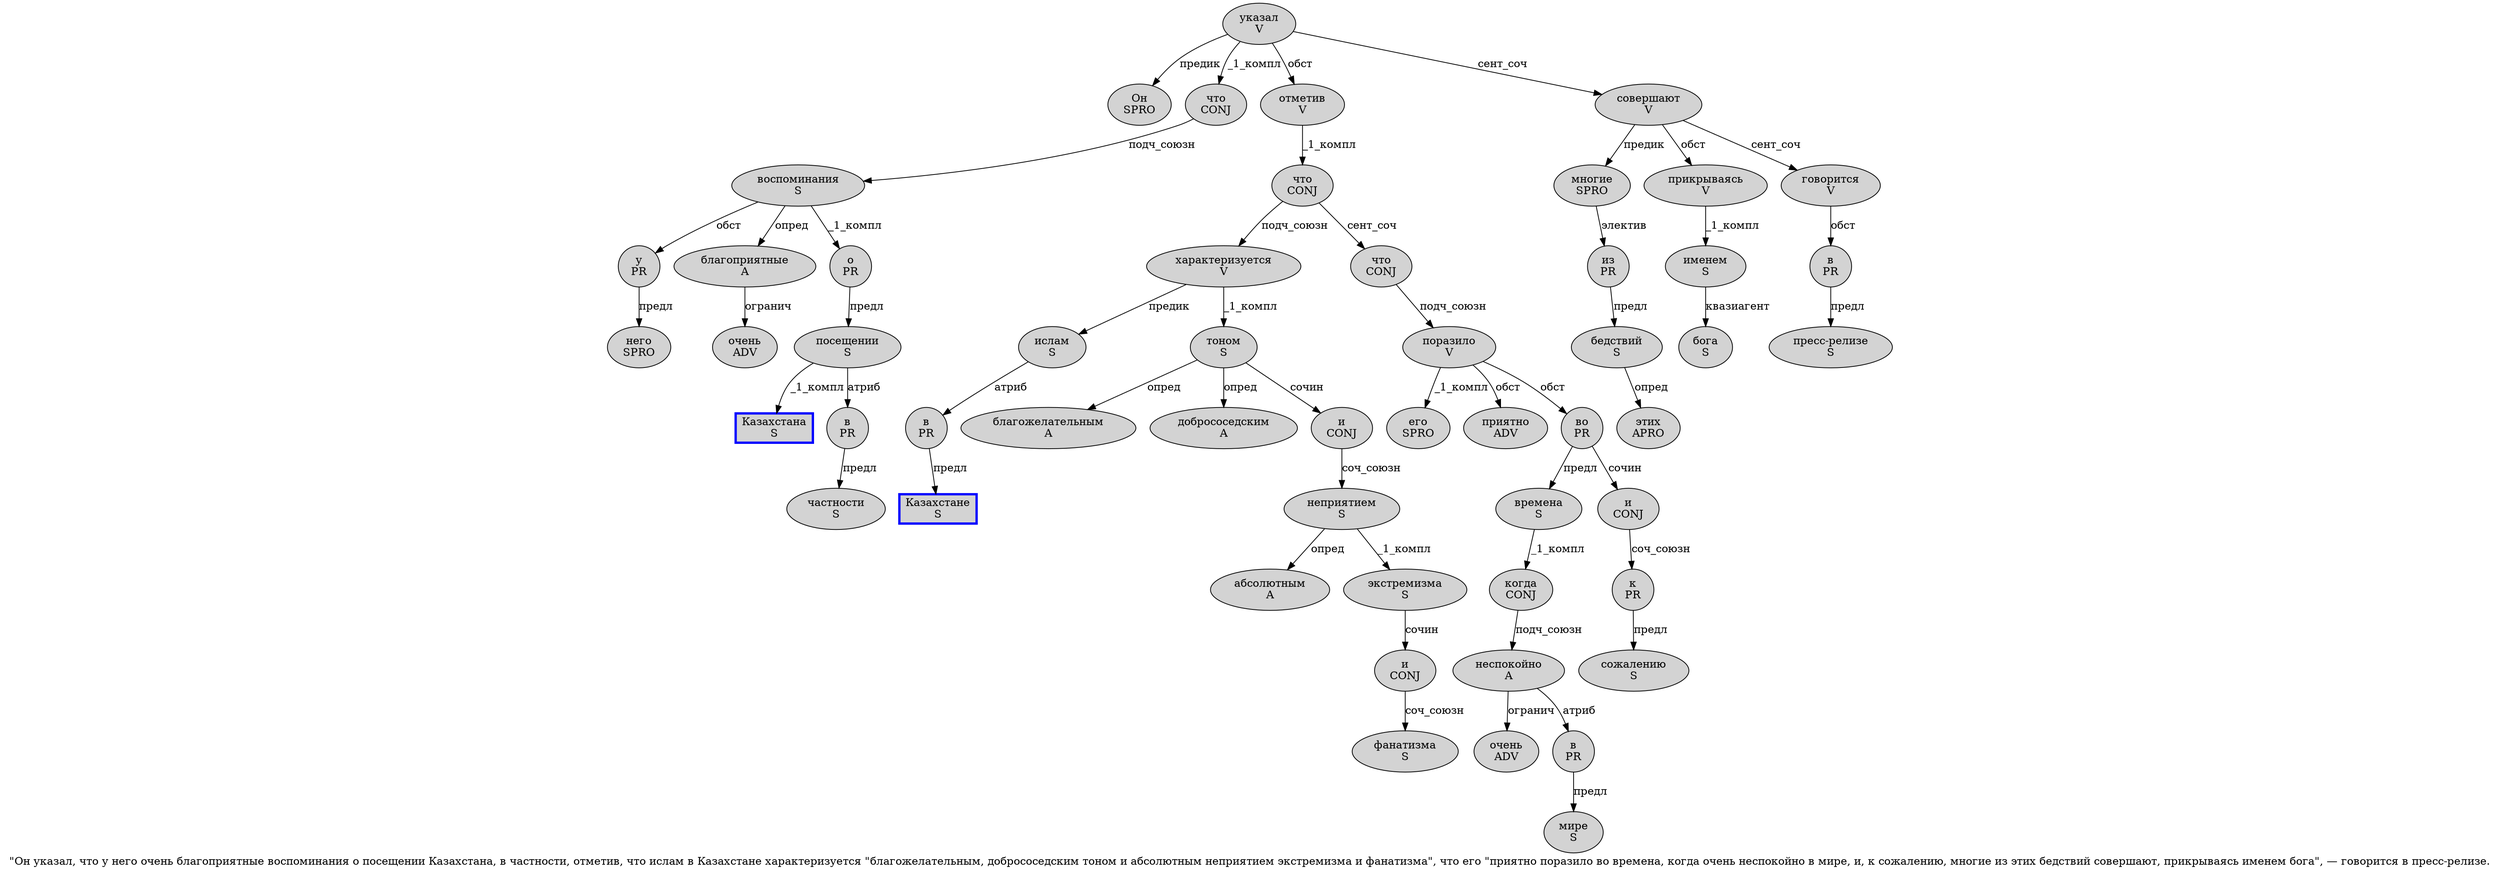 digraph SENTENCE_772 {
	graph [label="\"Он указал, что у него очень благоприятные воспоминания о посещении Казахстана, в частности, отметив, что ислам в Казахстане характеризуется \"благожелательным, добрососедским тоном и абсолютным неприятием экстремизма и фанатизма\", что его \"приятно поразило во времена, когда очень неспокойно в мире, и, к сожалению, многие из этих бедствий совершают, прикрываясь именем бога\", — говорится в пресс-релизе."]
	node [style=filled]
		1 [label="Он
SPRO" color="" fillcolor=lightgray penwidth=1 shape=ellipse]
		2 [label="указал
V" color="" fillcolor=lightgray penwidth=1 shape=ellipse]
		4 [label="что
CONJ" color="" fillcolor=lightgray penwidth=1 shape=ellipse]
		5 [label="у
PR" color="" fillcolor=lightgray penwidth=1 shape=ellipse]
		6 [label="него
SPRO" color="" fillcolor=lightgray penwidth=1 shape=ellipse]
		7 [label="очень
ADV" color="" fillcolor=lightgray penwidth=1 shape=ellipse]
		8 [label="благоприятные
A" color="" fillcolor=lightgray penwidth=1 shape=ellipse]
		9 [label="воспоминания
S" color="" fillcolor=lightgray penwidth=1 shape=ellipse]
		10 [label="о
PR" color="" fillcolor=lightgray penwidth=1 shape=ellipse]
		11 [label="посещении
S" color="" fillcolor=lightgray penwidth=1 shape=ellipse]
		12 [label="Казахстана
S" color=blue fillcolor=lightgray penwidth=3 shape=box]
		14 [label="в
PR" color="" fillcolor=lightgray penwidth=1 shape=ellipse]
		15 [label="частности
S" color="" fillcolor=lightgray penwidth=1 shape=ellipse]
		17 [label="отметив
V" color="" fillcolor=lightgray penwidth=1 shape=ellipse]
		19 [label="что
CONJ" color="" fillcolor=lightgray penwidth=1 shape=ellipse]
		20 [label="ислам
S" color="" fillcolor=lightgray penwidth=1 shape=ellipse]
		21 [label="в
PR" color="" fillcolor=lightgray penwidth=1 shape=ellipse]
		22 [label="Казахстане
S" color=blue fillcolor=lightgray penwidth=3 shape=box]
		23 [label="характеризуется
V" color="" fillcolor=lightgray penwidth=1 shape=ellipse]
		25 [label="благожелательным
A" color="" fillcolor=lightgray penwidth=1 shape=ellipse]
		27 [label="добрососедским
A" color="" fillcolor=lightgray penwidth=1 shape=ellipse]
		28 [label="тоном
S" color="" fillcolor=lightgray penwidth=1 shape=ellipse]
		29 [label="и
CONJ" color="" fillcolor=lightgray penwidth=1 shape=ellipse]
		30 [label="абсолютным
A" color="" fillcolor=lightgray penwidth=1 shape=ellipse]
		31 [label="неприятием
S" color="" fillcolor=lightgray penwidth=1 shape=ellipse]
		32 [label="экстремизма
S" color="" fillcolor=lightgray penwidth=1 shape=ellipse]
		33 [label="и
CONJ" color="" fillcolor=lightgray penwidth=1 shape=ellipse]
		34 [label="фанатизма
S" color="" fillcolor=lightgray penwidth=1 shape=ellipse]
		37 [label="что
CONJ" color="" fillcolor=lightgray penwidth=1 shape=ellipse]
		38 [label="его
SPRO" color="" fillcolor=lightgray penwidth=1 shape=ellipse]
		40 [label="приятно
ADV" color="" fillcolor=lightgray penwidth=1 shape=ellipse]
		41 [label="поразило
V" color="" fillcolor=lightgray penwidth=1 shape=ellipse]
		42 [label="во
PR" color="" fillcolor=lightgray penwidth=1 shape=ellipse]
		43 [label="времена
S" color="" fillcolor=lightgray penwidth=1 shape=ellipse]
		45 [label="когда
CONJ" color="" fillcolor=lightgray penwidth=1 shape=ellipse]
		46 [label="очень
ADV" color="" fillcolor=lightgray penwidth=1 shape=ellipse]
		47 [label="неспокойно
A" color="" fillcolor=lightgray penwidth=1 shape=ellipse]
		48 [label="в
PR" color="" fillcolor=lightgray penwidth=1 shape=ellipse]
		49 [label="мире
S" color="" fillcolor=lightgray penwidth=1 shape=ellipse]
		51 [label="и
CONJ" color="" fillcolor=lightgray penwidth=1 shape=ellipse]
		53 [label="к
PR" color="" fillcolor=lightgray penwidth=1 shape=ellipse]
		54 [label="сожалению
S" color="" fillcolor=lightgray penwidth=1 shape=ellipse]
		56 [label="многие
SPRO" color="" fillcolor=lightgray penwidth=1 shape=ellipse]
		57 [label="из
PR" color="" fillcolor=lightgray penwidth=1 shape=ellipse]
		58 [label="этих
APRO" color="" fillcolor=lightgray penwidth=1 shape=ellipse]
		59 [label="бедствий
S" color="" fillcolor=lightgray penwidth=1 shape=ellipse]
		60 [label="совершают
V" color="" fillcolor=lightgray penwidth=1 shape=ellipse]
		62 [label="прикрываясь
V" color="" fillcolor=lightgray penwidth=1 shape=ellipse]
		63 [label="именем
S" color="" fillcolor=lightgray penwidth=1 shape=ellipse]
		64 [label="бога
S" color="" fillcolor=lightgray penwidth=1 shape=ellipse]
		68 [label="говорится
V" color="" fillcolor=lightgray penwidth=1 shape=ellipse]
		69 [label="в
PR" color="" fillcolor=lightgray penwidth=1 shape=ellipse]
		70 [label="пресс-релизе
S" color="" fillcolor=lightgray penwidth=1 shape=ellipse]
			45 -> 47 [label="подч_союзн"]
			41 -> 38 [label="_1_компл"]
			41 -> 40 [label="обст"]
			41 -> 42 [label="обст"]
			69 -> 70 [label="предл"]
			37 -> 41 [label="подч_союзн"]
			48 -> 49 [label="предл"]
			43 -> 45 [label="_1_компл"]
			8 -> 7 [label="огранич"]
			62 -> 63 [label="_1_компл"]
			68 -> 69 [label="обст"]
			20 -> 21 [label="атриб"]
			5 -> 6 [label="предл"]
			19 -> 23 [label="подч_союзн"]
			19 -> 37 [label="сент_соч"]
			11 -> 12 [label="_1_компл"]
			11 -> 14 [label="атриб"]
			59 -> 58 [label="опред"]
			47 -> 46 [label="огранич"]
			47 -> 48 [label="атриб"]
			17 -> 19 [label="_1_компл"]
			23 -> 20 [label="предик"]
			23 -> 28 [label="_1_компл"]
			56 -> 57 [label="электив"]
			57 -> 59 [label="предл"]
			10 -> 11 [label="предл"]
			14 -> 15 [label="предл"]
			33 -> 34 [label="соч_союзн"]
			4 -> 9 [label="подч_союзн"]
			51 -> 53 [label="соч_союзн"]
			32 -> 33 [label="сочин"]
			60 -> 56 [label="предик"]
			60 -> 62 [label="обст"]
			60 -> 68 [label="сент_соч"]
			29 -> 31 [label="соч_союзн"]
			53 -> 54 [label="предл"]
			42 -> 43 [label="предл"]
			42 -> 51 [label="сочин"]
			63 -> 64 [label="квазиагент"]
			28 -> 25 [label="опред"]
			28 -> 27 [label="опред"]
			28 -> 29 [label="сочин"]
			31 -> 30 [label="опред"]
			31 -> 32 [label="_1_компл"]
			9 -> 5 [label="обст"]
			9 -> 8 [label="опред"]
			9 -> 10 [label="_1_компл"]
			2 -> 1 [label="предик"]
			2 -> 4 [label="_1_компл"]
			2 -> 17 [label="обст"]
			2 -> 60 [label="сент_соч"]
			21 -> 22 [label="предл"]
}